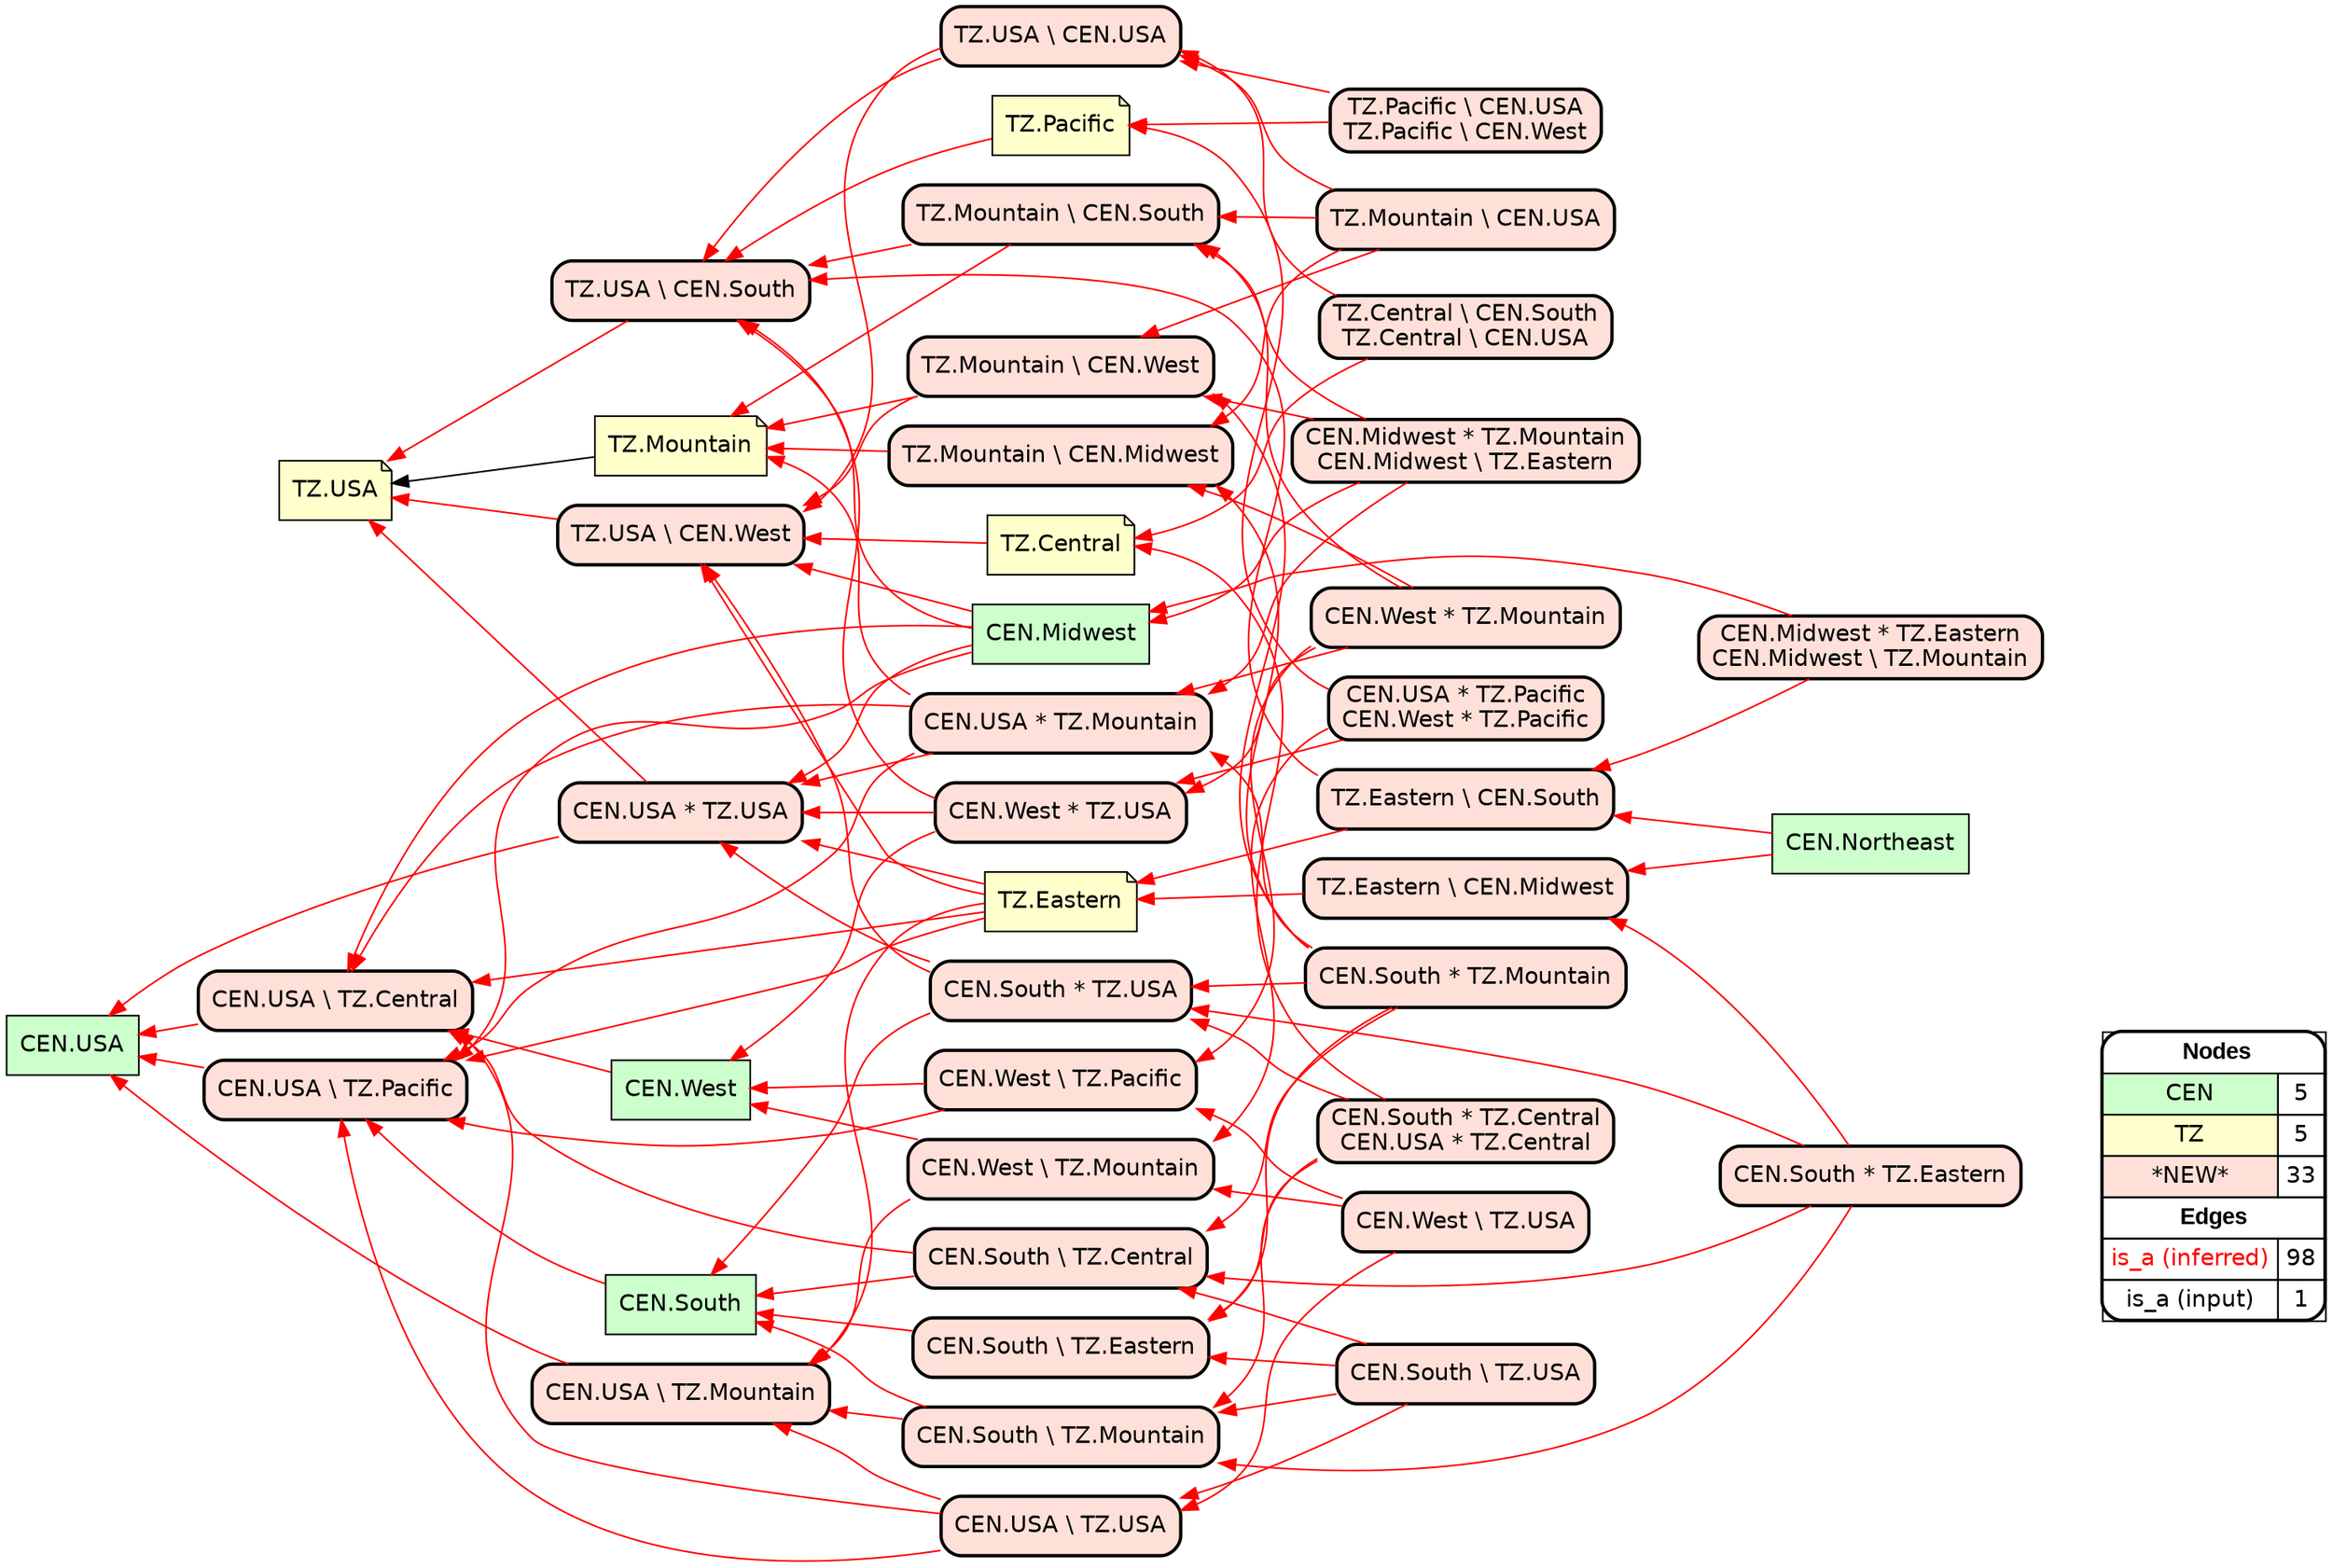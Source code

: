 digraph{
rankdir=RL
node[shape=box style=filled fillcolor="#CCFFCC" fontname="helvetica"] 
"CEN.Northeast"
"CEN.South"
"CEN.Midwest"
"CEN.USA"
"CEN.West"
node[shape=note style=filled fillcolor="#FFFFCC" fontname="helvetica"] 
"TZ.Mountain"
"TZ.Pacific"
"TZ.Central"
"TZ.Eastern"
"TZ.USA"
node[shape=box style="filled,rounded,bold" fillcolor="#FFE0D8" fontname="helvetica"] 
"CEN.West \\ TZ.Pacific"
"CEN.South * TZ.Eastern"
"CEN.South \\ TZ.Eastern"
"CEN.South * TZ.Mountain"
"CEN.USA \\ TZ.Pacific"
"TZ.Central \\ CEN.South\nTZ.Central \\ CEN.USA"
"TZ.Mountain \\ CEN.West"
"CEN.USA \\ TZ.Mountain"
"CEN.Midwest * TZ.Mountain\nCEN.Midwest \\ TZ.Eastern"
"TZ.Mountain \\ CEN.Midwest"
"CEN.South \\ TZ.Mountain"
"CEN.South \\ TZ.Central"
"CEN.USA \\ TZ.USA"
"TZ.Eastern \\ CEN.South"
"CEN.West \\ TZ.USA"
"CEN.USA * TZ.Pacific\nCEN.West * TZ.Pacific"
"CEN.West * TZ.USA"
"TZ.USA \\ CEN.South"
"TZ.Mountain \\ CEN.South"
"CEN.South \\ TZ.USA"
"CEN.South * TZ.Central\nCEN.USA * TZ.Central"
"TZ.Eastern \\ CEN.Midwest"
"TZ.USA \\ CEN.USA"
"CEN.USA * TZ.Mountain"
"CEN.West \\ TZ.Mountain"
"TZ.USA \\ CEN.West"
"CEN.West * TZ.Mountain"
"CEN.USA * TZ.USA"
"TZ.Mountain \\ CEN.USA"
"CEN.Midwest * TZ.Eastern\nCEN.Midwest \\ TZ.Mountain"
"CEN.USA \\ TZ.Central"
"TZ.Pacific \\ CEN.USA\nTZ.Pacific \\ CEN.West"
"CEN.South * TZ.USA"
edge[arrowhead=normal style=dotted color="#000000" constraint=true penwidth=1]
edge[arrowhead=normal style=solid color="#FF0000" constraint=true penwidth=1]
"CEN.South * TZ.Central\nCEN.USA * TZ.Central" -> "CEN.South \\ TZ.Mountain"
"TZ.USA \\ CEN.South" -> "TZ.USA"
"CEN.West \\ TZ.USA" -> "CEN.West \\ TZ.Pacific"
"TZ.Eastern" -> "TZ.USA \\ CEN.West"
"CEN.USA * TZ.Mountain" -> "TZ.Mountain"
"TZ.Mountain \\ CEN.West" -> "TZ.USA \\ CEN.West"
"CEN.South \\ TZ.USA" -> "CEN.South \\ TZ.Central"
"TZ.Mountain \\ CEN.South" -> "TZ.Mountain"
"CEN.South * TZ.USA" -> "CEN.USA * TZ.USA"
"TZ.Eastern \\ CEN.South" -> "TZ.USA \\ CEN.South"
"CEN.West * TZ.USA" -> "CEN.West"
"CEN.USA * TZ.Pacific\nCEN.West * TZ.Pacific" -> "CEN.West * TZ.USA"
"CEN.West \\ TZ.USA" -> "CEN.West \\ TZ.Mountain"
"CEN.South * TZ.Central\nCEN.USA * TZ.Central" -> "CEN.South * TZ.USA"
"TZ.Central \\ CEN.South\nTZ.Central \\ CEN.USA" -> "TZ.Central"
"CEN.West * TZ.Mountain" -> "CEN.USA * TZ.Mountain"
"CEN.Midwest * TZ.Eastern\nCEN.Midwest \\ TZ.Mountain" -> "CEN.Midwest"
"TZ.USA \\ CEN.USA" -> "TZ.USA \\ CEN.South"
"CEN.West" -> "CEN.USA \\ TZ.Central"
"CEN.South * TZ.USA" -> "TZ.USA \\ CEN.West"
"CEN.Midwest * TZ.Mountain\nCEN.Midwest \\ TZ.Eastern" -> "CEN.USA * TZ.Mountain"
"CEN.Midwest" -> "CEN.USA \\ TZ.Pacific"
"CEN.USA * TZ.Mountain" -> "CEN.USA \\ TZ.Pacific"
"CEN.South * TZ.Mountain" -> "CEN.South * TZ.USA"
"CEN.USA \\ TZ.Pacific" -> "CEN.USA"
"TZ.Eastern" -> "CEN.USA \\ TZ.Central"
"CEN.South * TZ.Eastern" -> "TZ.Eastern \\ CEN.Midwest"
"CEN.Midwest" -> "TZ.USA \\ CEN.West"
"CEN.USA * TZ.USA" -> "TZ.USA"
"TZ.USA \\ CEN.USA" -> "TZ.USA \\ CEN.West"
"TZ.Central" -> "TZ.USA \\ CEN.West"
"CEN.West * TZ.Mountain" -> "CEN.West \\ TZ.Pacific"
"CEN.South \\ TZ.Mountain" -> "CEN.South"
"CEN.South \\ TZ.Central" -> "CEN.USA \\ TZ.Central"
"CEN.USA \\ TZ.USA" -> "CEN.USA \\ TZ.Pacific"
"CEN.Midwest * TZ.Mountain\nCEN.Midwest \\ TZ.Eastern" -> "CEN.Midwest"
"CEN.West \\ TZ.Mountain" -> "CEN.USA \\ TZ.Mountain"
"CEN.USA * TZ.Mountain" -> "CEN.USA \\ TZ.Central"
"CEN.Midwest" -> "CEN.USA * TZ.USA"
"CEN.South * TZ.Mountain" -> "TZ.Mountain \\ CEN.West"
"CEN.South \\ TZ.USA" -> "CEN.South \\ TZ.Eastern"
"TZ.Eastern \\ CEN.South" -> "TZ.Eastern"
"CEN.South * TZ.Eastern" -> "CEN.South * TZ.USA"
"TZ.Pacific \\ CEN.USA\nTZ.Pacific \\ CEN.West" -> "TZ.USA \\ CEN.USA"
"CEN.South * TZ.Central\nCEN.USA * TZ.Central" -> "TZ.Central"
"CEN.USA \\ TZ.Mountain" -> "CEN.USA"
"CEN.South \\ TZ.Eastern" -> "CEN.South"
"TZ.Eastern" -> "CEN.USA \\ TZ.Mountain"
"CEN.South * TZ.USA" -> "CEN.South"
"CEN.South * TZ.Mountain" -> "TZ.Mountain \\ CEN.Midwest"
"CEN.South" -> "CEN.USA \\ TZ.Pacific"
"CEN.USA * TZ.Pacific\nCEN.West * TZ.Pacific" -> "TZ.Pacific"
"CEN.South * TZ.Central\nCEN.USA * TZ.Central" -> "CEN.South \\ TZ.Eastern"
"TZ.Mountain \\ CEN.South" -> "TZ.USA \\ CEN.South"
"CEN.South \\ TZ.USA" -> "CEN.USA \\ TZ.USA"
"CEN.West \\ TZ.Mountain" -> "CEN.West"
"CEN.Midwest" -> "CEN.USA \\ TZ.Central"
"TZ.Mountain \\ CEN.USA" -> "TZ.Mountain \\ CEN.South"
"CEN.South \\ TZ.Central" -> "CEN.South"
"CEN.USA \\ TZ.USA" -> "CEN.USA \\ TZ.Central"
"TZ.Mountain \\ CEN.USA" -> "TZ.Mountain \\ CEN.West"
"CEN.South * TZ.Eastern" -> "CEN.South \\ TZ.Mountain"
"CEN.West \\ TZ.USA" -> "CEN.USA \\ TZ.USA"
"CEN.West * TZ.USA" -> "CEN.USA * TZ.USA"
"TZ.Central \\ CEN.South\nTZ.Central \\ CEN.USA" -> "TZ.USA \\ CEN.USA"
"CEN.West * TZ.Mountain" -> "CEN.West * TZ.USA"
"CEN.West * TZ.Mountain" -> "TZ.Mountain \\ CEN.Midwest"
"CEN.Midwest * TZ.Mountain\nCEN.Midwest \\ TZ.Eastern" -> "TZ.Mountain \\ CEN.West"
"TZ.Eastern \\ CEN.Midwest" -> "TZ.Eastern"
"CEN.USA * TZ.Mountain" -> "CEN.USA * TZ.USA"
"TZ.USA \\ CEN.West" -> "TZ.USA"
"TZ.Eastern" -> "CEN.USA * TZ.USA"
"CEN.South * TZ.Mountain" -> "CEN.USA * TZ.Mountain"
"TZ.Mountain \\ CEN.West" -> "TZ.Mountain"
"TZ.Mountain \\ CEN.USA" -> "TZ.Mountain \\ CEN.Midwest"
"CEN.Midwest * TZ.Mountain\nCEN.Midwest \\ TZ.Eastern" -> "TZ.Mountain \\ CEN.South"
"TZ.Eastern" -> "CEN.USA \\ TZ.Pacific"
"CEN.Northeast" -> "TZ.Eastern \\ CEN.South"
"TZ.Pacific" -> "TZ.USA \\ CEN.South"
"CEN.USA * TZ.Pacific\nCEN.West * TZ.Pacific" -> "CEN.West \\ TZ.Mountain"
"CEN.South * TZ.Mountain" -> "CEN.South \\ TZ.Central"
"CEN.West \\ TZ.Pacific" -> "CEN.USA \\ TZ.Pacific"
"CEN.Northeast" -> "TZ.Eastern \\ CEN.Midwest"
"CEN.West * TZ.Mountain" -> "TZ.Mountain \\ CEN.South"
"CEN.Midwest" -> "TZ.USA \\ CEN.South"
"CEN.USA * TZ.USA" -> "CEN.USA"
"CEN.USA \\ TZ.USA" -> "CEN.USA \\ TZ.Mountain"
"CEN.South \\ TZ.USA" -> "CEN.South \\ TZ.Mountain"
"CEN.South \\ TZ.Mountain" -> "CEN.USA \\ TZ.Mountain"
"CEN.Midwest * TZ.Eastern\nCEN.Midwest \\ TZ.Mountain" -> "TZ.Eastern \\ CEN.South"
"TZ.Pacific \\ CEN.USA\nTZ.Pacific \\ CEN.West" -> "TZ.Pacific"
"CEN.West * TZ.USA" -> "TZ.USA \\ CEN.South"
"CEN.West \\ TZ.Pacific" -> "CEN.West"
"TZ.Mountain \\ CEN.Midwest" -> "TZ.Mountain"
"CEN.USA \\ TZ.Central" -> "CEN.USA"
"CEN.South * TZ.Eastern" -> "CEN.South \\ TZ.Central"
"TZ.Mountain \\ CEN.USA" -> "TZ.USA \\ CEN.USA"
"CEN.South * TZ.Mountain" -> "CEN.South \\ TZ.Eastern"
edge[arrowhead=normal style=solid color="#000000" constraint=true penwidth=1]
"TZ.Mountain" -> "TZ.USA"
node[shape=box] 
{rank=source Legend [fillcolor= white margin=0 label=< 
 <TABLE BORDER="0" CELLBORDER="1" CELLSPACING="0" CELLPADDING="4"> 
<TR> <TD COLSPAN="2"><font face="Arial Black"> Nodes</font></TD> </TR> 
<TR> 
 <TD bgcolor="#CCFFCC" fontname="helvetica">CEN</TD> 
 <TD>5</TD> 
 </TR> 
<TR> 
 <TD bgcolor="#FFFFCC" fontname="helvetica">TZ</TD> 
 <TD>5</TD> 
 </TR> 
<TR> 
 <TD bgcolor="#FFE0D8" fontname="helvetica">*NEW*</TD> 
 <TD>33</TD> 
 </TR> 
<TR> <TD COLSPAN="2"><font face = "Arial Black"> Edges </font></TD> </TR> 
<TR> 
 <TD><font color ="#FF0000">is_a (inferred)</font></TD><TD>98</TD>
</TR>
<TR> 
 <TD><font color ="#000000">is_a (input)</font></TD><TD>1</TD>
</TR>
</TABLE> 
 >] } 
}